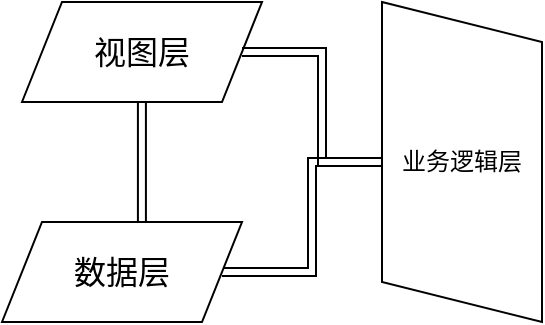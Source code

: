 <mxfile version="21.2.9" type="github">
  <diagram name="第 1 页" id="lFHdc6uZ4ziSXUPOyfG9">
    <mxGraphModel dx="1050" dy="581" grid="1" gridSize="10" guides="1" tooltips="1" connect="1" arrows="1" fold="1" page="1" pageScale="1" pageWidth="827" pageHeight="1169" math="0" shadow="0">
      <root>
        <mxCell id="0" />
        <mxCell id="1" parent="0" />
        <mxCell id="yslJbLVZ40MC1qH9O_Of-6" style="edgeStyle=orthogonalEdgeStyle;rounded=0;orthogonalLoop=1;jettySize=auto;html=1;entryX=0.583;entryY=0.044;entryDx=0;entryDy=0;entryPerimeter=0;shape=link;" edge="1" parent="1" source="yslJbLVZ40MC1qH9O_Of-1" target="yslJbLVZ40MC1qH9O_Of-2">
          <mxGeometry relative="1" as="geometry" />
        </mxCell>
        <mxCell id="yslJbLVZ40MC1qH9O_Of-1" value="&lt;font style=&quot;font-size: 16px;&quot;&gt;视图层&lt;/font&gt;" style="shape=parallelogram;perimeter=parallelogramPerimeter;whiteSpace=wrap;html=1;fixedSize=1;" vertex="1" parent="1">
          <mxGeometry x="170" y="80" width="120" height="50" as="geometry" />
        </mxCell>
        <mxCell id="yslJbLVZ40MC1qH9O_Of-8" style="edgeStyle=orthogonalEdgeStyle;rounded=0;orthogonalLoop=1;jettySize=auto;html=1;exitX=1;exitY=0.5;exitDx=0;exitDy=0;entryX=0.5;entryY=1;entryDx=0;entryDy=0;shape=link;" edge="1" parent="1" source="yslJbLVZ40MC1qH9O_Of-2" target="yslJbLVZ40MC1qH9O_Of-3">
          <mxGeometry relative="1" as="geometry" />
        </mxCell>
        <mxCell id="yslJbLVZ40MC1qH9O_Of-2" value="&lt;font style=&quot;font-size: 16px;&quot;&gt;数据层&lt;/font&gt;" style="shape=parallelogram;perimeter=parallelogramPerimeter;whiteSpace=wrap;html=1;fixedSize=1;" vertex="1" parent="1">
          <mxGeometry x="160" y="190" width="120" height="50" as="geometry" />
        </mxCell>
        <mxCell id="yslJbLVZ40MC1qH9O_Of-7" style="edgeStyle=orthogonalEdgeStyle;rounded=0;orthogonalLoop=1;jettySize=auto;html=1;entryX=1;entryY=0.5;entryDx=0;entryDy=0;shape=link;" edge="1" parent="1" source="yslJbLVZ40MC1qH9O_Of-3" target="yslJbLVZ40MC1qH9O_Of-1">
          <mxGeometry relative="1" as="geometry" />
        </mxCell>
        <mxCell id="yslJbLVZ40MC1qH9O_Of-3" value="业务逻辑层" style="shape=parallelogram;perimeter=parallelogramPerimeter;whiteSpace=wrap;html=1;fixedSize=1;direction=south;rotation=0;" vertex="1" parent="1">
          <mxGeometry x="350" y="80" width="80" height="160" as="geometry" />
        </mxCell>
      </root>
    </mxGraphModel>
  </diagram>
</mxfile>
